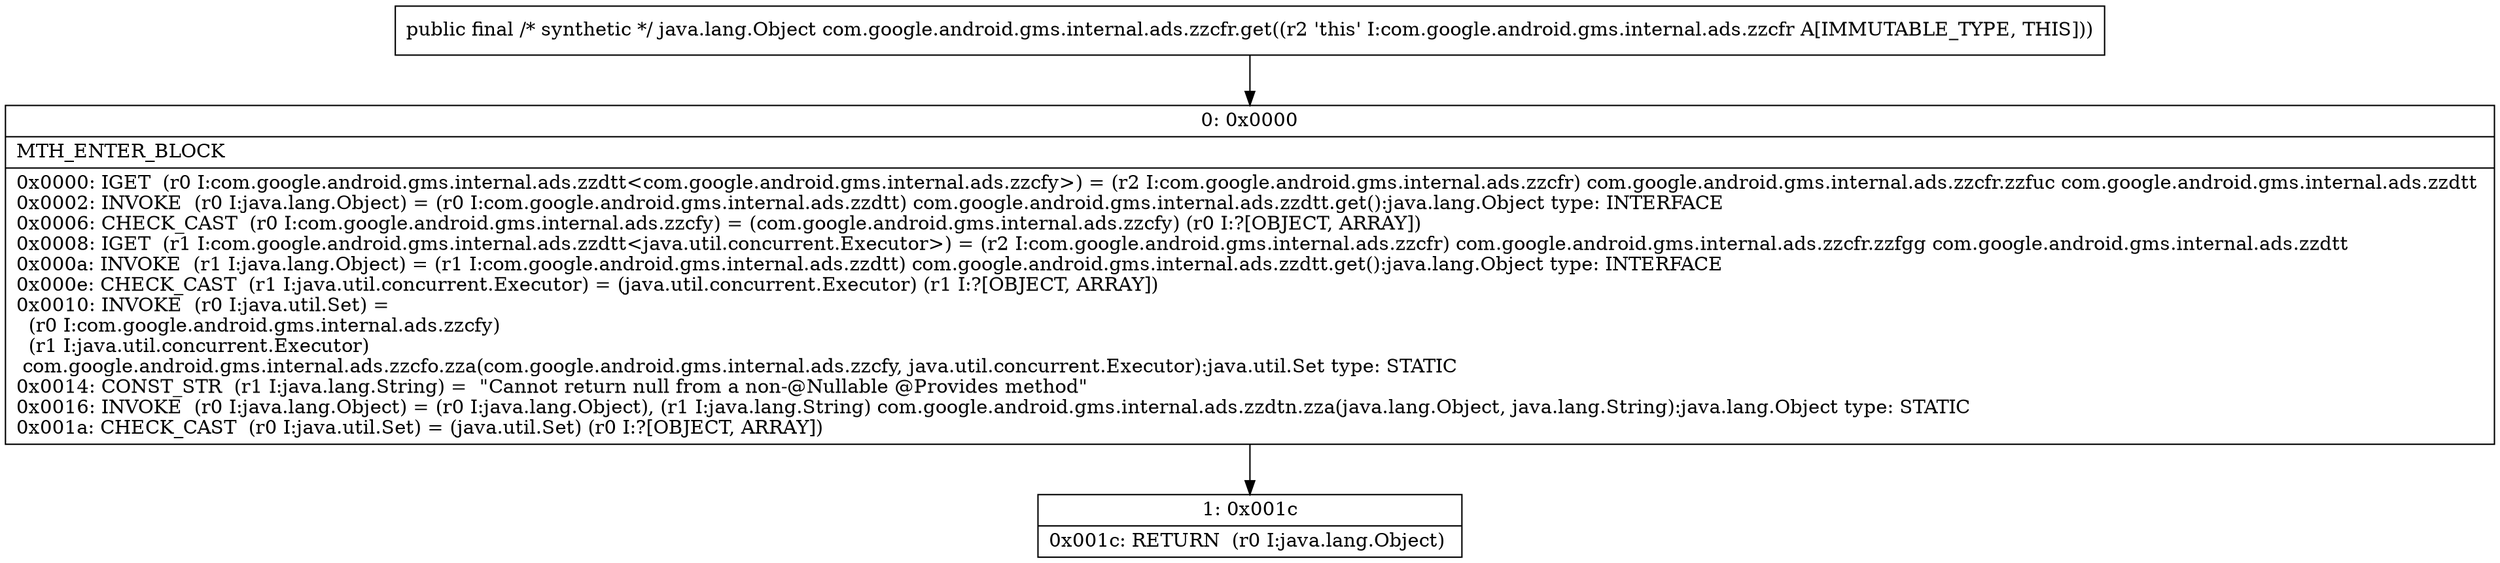 digraph "CFG forcom.google.android.gms.internal.ads.zzcfr.get()Ljava\/lang\/Object;" {
Node_0 [shape=record,label="{0\:\ 0x0000|MTH_ENTER_BLOCK\l|0x0000: IGET  (r0 I:com.google.android.gms.internal.ads.zzdtt\<com.google.android.gms.internal.ads.zzcfy\>) = (r2 I:com.google.android.gms.internal.ads.zzcfr) com.google.android.gms.internal.ads.zzcfr.zzfuc com.google.android.gms.internal.ads.zzdtt \l0x0002: INVOKE  (r0 I:java.lang.Object) = (r0 I:com.google.android.gms.internal.ads.zzdtt) com.google.android.gms.internal.ads.zzdtt.get():java.lang.Object type: INTERFACE \l0x0006: CHECK_CAST  (r0 I:com.google.android.gms.internal.ads.zzcfy) = (com.google.android.gms.internal.ads.zzcfy) (r0 I:?[OBJECT, ARRAY]) \l0x0008: IGET  (r1 I:com.google.android.gms.internal.ads.zzdtt\<java.util.concurrent.Executor\>) = (r2 I:com.google.android.gms.internal.ads.zzcfr) com.google.android.gms.internal.ads.zzcfr.zzfgg com.google.android.gms.internal.ads.zzdtt \l0x000a: INVOKE  (r1 I:java.lang.Object) = (r1 I:com.google.android.gms.internal.ads.zzdtt) com.google.android.gms.internal.ads.zzdtt.get():java.lang.Object type: INTERFACE \l0x000e: CHECK_CAST  (r1 I:java.util.concurrent.Executor) = (java.util.concurrent.Executor) (r1 I:?[OBJECT, ARRAY]) \l0x0010: INVOKE  (r0 I:java.util.Set) = \l  (r0 I:com.google.android.gms.internal.ads.zzcfy)\l  (r1 I:java.util.concurrent.Executor)\l com.google.android.gms.internal.ads.zzcfo.zza(com.google.android.gms.internal.ads.zzcfy, java.util.concurrent.Executor):java.util.Set type: STATIC \l0x0014: CONST_STR  (r1 I:java.lang.String) =  \"Cannot return null from a non\-@Nullable @Provides method\" \l0x0016: INVOKE  (r0 I:java.lang.Object) = (r0 I:java.lang.Object), (r1 I:java.lang.String) com.google.android.gms.internal.ads.zzdtn.zza(java.lang.Object, java.lang.String):java.lang.Object type: STATIC \l0x001a: CHECK_CAST  (r0 I:java.util.Set) = (java.util.Set) (r0 I:?[OBJECT, ARRAY]) \l}"];
Node_1 [shape=record,label="{1\:\ 0x001c|0x001c: RETURN  (r0 I:java.lang.Object) \l}"];
MethodNode[shape=record,label="{public final \/* synthetic *\/ java.lang.Object com.google.android.gms.internal.ads.zzcfr.get((r2 'this' I:com.google.android.gms.internal.ads.zzcfr A[IMMUTABLE_TYPE, THIS])) }"];
MethodNode -> Node_0;
Node_0 -> Node_1;
}

